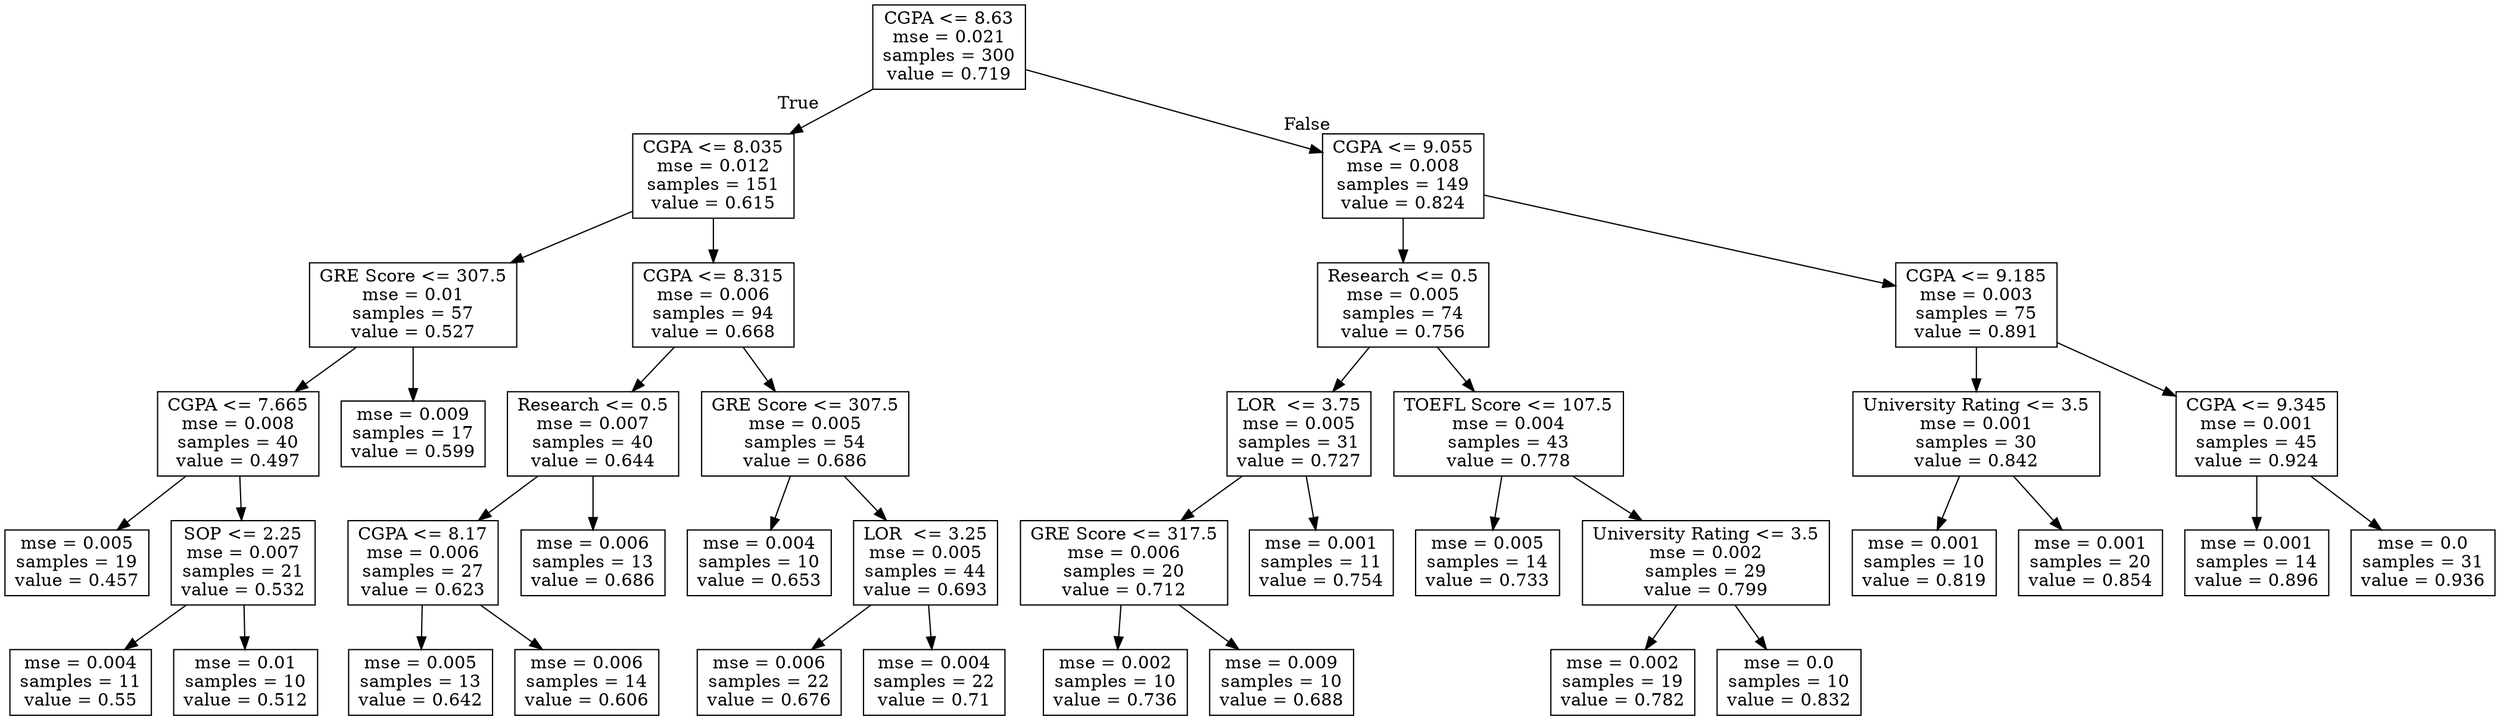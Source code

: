 digraph Tree {
node [shape=box] ;
0 [label="CGPA <= 8.63\nmse = 0.021\nsamples = 300\nvalue = 0.719"] ;
1 [label="CGPA <= 8.035\nmse = 0.012\nsamples = 151\nvalue = 0.615"] ;
0 -> 1 [labeldistance=2.5, labelangle=45, headlabel="True"] ;
3 [label="GRE Score <= 307.5\nmse = 0.01\nsamples = 57\nvalue = 0.527"] ;
1 -> 3 ;
7 [label="CGPA <= 7.665\nmse = 0.008\nsamples = 40\nvalue = 0.497"] ;
3 -> 7 ;
11 [label="mse = 0.005\nsamples = 19\nvalue = 0.457"] ;
7 -> 11 ;
12 [label="SOP <= 2.25\nmse = 0.007\nsamples = 21\nvalue = 0.532"] ;
7 -> 12 ;
37 [label="mse = 0.004\nsamples = 11\nvalue = 0.55"] ;
12 -> 37 ;
38 [label="mse = 0.01\nsamples = 10\nvalue = 0.512"] ;
12 -> 38 ;
8 [label="mse = 0.009\nsamples = 17\nvalue = 0.599"] ;
3 -> 8 ;
4 [label="CGPA <= 8.315\nmse = 0.006\nsamples = 94\nvalue = 0.668"] ;
1 -> 4 ;
17 [label="Research <= 0.5\nmse = 0.007\nsamples = 40\nvalue = 0.644"] ;
4 -> 17 ;
19 [label="CGPA <= 8.17\nmse = 0.006\nsamples = 27\nvalue = 0.623"] ;
17 -> 19 ;
33 [label="mse = 0.005\nsamples = 13\nvalue = 0.642"] ;
19 -> 33 ;
34 [label="mse = 0.006\nsamples = 14\nvalue = 0.606"] ;
19 -> 34 ;
20 [label="mse = 0.006\nsamples = 13\nvalue = 0.686"] ;
17 -> 20 ;
18 [label="GRE Score <= 307.5\nmse = 0.005\nsamples = 54\nvalue = 0.686"] ;
4 -> 18 ;
25 [label="mse = 0.004\nsamples = 10\nvalue = 0.653"] ;
18 -> 25 ;
26 [label="LOR  <= 3.25\nmse = 0.005\nsamples = 44\nvalue = 0.693"] ;
18 -> 26 ;
27 [label="mse = 0.006\nsamples = 22\nvalue = 0.676"] ;
26 -> 27 ;
28 [label="mse = 0.004\nsamples = 22\nvalue = 0.71"] ;
26 -> 28 ;
2 [label="CGPA <= 9.055\nmse = 0.008\nsamples = 149\nvalue = 0.824"] ;
0 -> 2 [labeldistance=2.5, labelangle=-45, headlabel="False"] ;
5 [label="Research <= 0.5\nmse = 0.005\nsamples = 74\nvalue = 0.756"] ;
2 -> 5 ;
13 [label="LOR  <= 3.75\nmse = 0.005\nsamples = 31\nvalue = 0.727"] ;
5 -> 13 ;
29 [label="GRE Score <= 317.5\nmse = 0.006\nsamples = 20\nvalue = 0.712"] ;
13 -> 29 ;
31 [label="mse = 0.002\nsamples = 10\nvalue = 0.736"] ;
29 -> 31 ;
32 [label="mse = 0.009\nsamples = 10\nvalue = 0.688"] ;
29 -> 32 ;
30 [label="mse = 0.001\nsamples = 11\nvalue = 0.754"] ;
13 -> 30 ;
14 [label="TOEFL Score <= 107.5\nmse = 0.004\nsamples = 43\nvalue = 0.778"] ;
5 -> 14 ;
15 [label="mse = 0.005\nsamples = 14\nvalue = 0.733"] ;
14 -> 15 ;
16 [label="University Rating <= 3.5\nmse = 0.002\nsamples = 29\nvalue = 0.799"] ;
14 -> 16 ;
21 [label="mse = 0.002\nsamples = 19\nvalue = 0.782"] ;
16 -> 21 ;
22 [label="mse = 0.0\nsamples = 10\nvalue = 0.832"] ;
16 -> 22 ;
6 [label="CGPA <= 9.185\nmse = 0.003\nsamples = 75\nvalue = 0.891"] ;
2 -> 6 ;
9 [label="University Rating <= 3.5\nmse = 0.001\nsamples = 30\nvalue = 0.842"] ;
6 -> 9 ;
35 [label="mse = 0.001\nsamples = 10\nvalue = 0.819"] ;
9 -> 35 ;
36 [label="mse = 0.001\nsamples = 20\nvalue = 0.854"] ;
9 -> 36 ;
10 [label="CGPA <= 9.345\nmse = 0.001\nsamples = 45\nvalue = 0.924"] ;
6 -> 10 ;
23 [label="mse = 0.001\nsamples = 14\nvalue = 0.896"] ;
10 -> 23 ;
24 [label="mse = 0.0\nsamples = 31\nvalue = 0.936"] ;
10 -> 24 ;
}